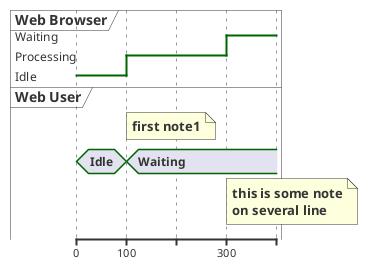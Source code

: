 {
  "sha1": "2fuh81ylt2ix753x47svfjrr6xsj3xb",
  "insertion": {
    "when": "2024-05-30T20:48:19.982Z",
    "url": "http://forum.plantuml.net/6877/timing-diagram-feature-request-for-adding-notes",
    "user": "plantuml@gmail.com"
  }
}
@startuml
robust "Web Browser" as WB
concise "Web User" as WU

@0
WU is Idle
WB is Idle

@100
'WU is Waiting : THIS TEXT SHOULD SHOW IN A NOTE ABOVE THE MIDDLE of the < Waiting > - bar
WU is Waiting
WB is Processing
note top of WU : first note1

@300
WB is Waiting
note bottom of WU
this is some note
on several line
end note
@enduml
